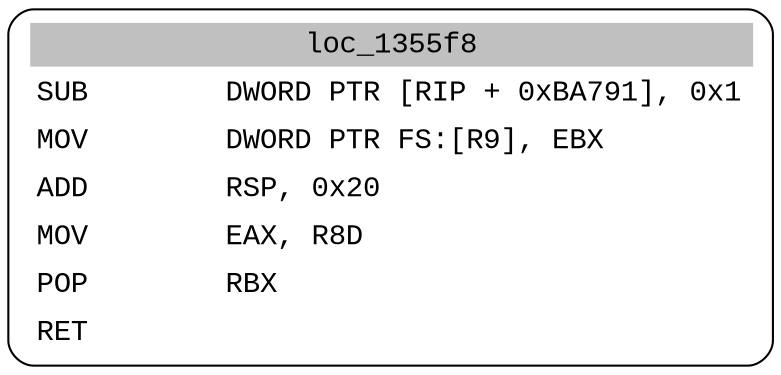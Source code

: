 digraph asm_graph {
1941 [
shape="Mrecord" fontname="Courier New"label =<<table border="0" cellborder="0" cellpadding="3"><tr><td align="center" colspan="2" bgcolor="grey">loc_1355f8</td></tr><tr><td align="left">SUB        DWORD PTR [RIP + 0xBA791], 0x1</td></tr><tr><td align="left">MOV        DWORD PTR FS:[R9], EBX</td></tr><tr><td align="left">ADD        RSP, 0x20</td></tr><tr><td align="left">MOV        EAX, R8D</td></tr><tr><td align="left">POP        RBX</td></tr><tr><td align="left">RET        </td></tr></table>> ];
}